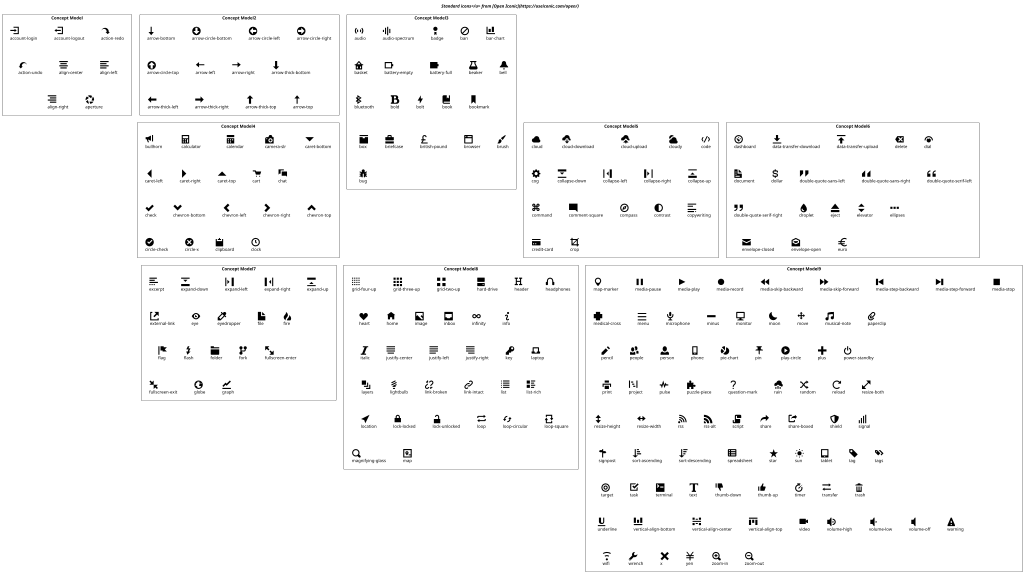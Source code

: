 @startuml
title
  <i>Standard icons</u> from [Open Iconic](https://useiconic.com/open/)
end title

scale max 1024 width

' Removing color and border from cards
skinparam cardBorderColor none
skinparam cardBackgroundColor none
skinparam cardShadowing false

rectangle "Concept Model" {
card "<size:42><&account-login></size>\naccount-login"
card "<size:42><&account-logout></size>\naccount-logout"
card "<size:42><&action-redo></size>\naction-redo"
card "<size:42><&action-undo></size>\naction-undo"
card "<size:42><&align-center></size>\nalign-center"
card "<size:42><&align-left></size>\nalign-left"
card "<size:42><&align-right></size>\nalign-right"

card "<size:42><&aperture></size>\naperture"
}

rectangle "Concept Model2" {
card "<size:42><&arrow-bottom></size>\narrow-bottom"
card "<size:42><&arrow-circle-bottom></size>\narrow-circle-bottom"
card "<size:42><&arrow-circle-left></size>\narrow-circle-left"
card "<size:42><&arrow-circle-right></size>\narrow-circle-right"
card "<size:42><&arrow-circle-top></size>\narrow-circle-top"
card "<size:42><&arrow-left></size>\narrow-left"
card "<size:42><&arrow-right></size>\narrow-right"
card "<size:42><&arrow-thick-bottom></size>\narrow-thick-bottom"
card "<size:42><&arrow-thick-left></size>\narrow-thick-left"
card "<size:42><&arrow-thick-right></size>\narrow-thick-right"
card "<size:42><&arrow-thick-top></size>\narrow-thick-top"
card "<size:42><&arrow-top></size>\narrow-top"
}

rectangle "Concept Model3" {
card "<size:42><&audio></size>\naudio"
card "<size:42><&audio-spectrum></size>\naudio-spectrum"
card "<size:42><&badge></size>\nbadge"
card "<size:42><&ban></size>\nban"
card "<size:42><&bar-chart></size>\nbar-chart"
card "<size:42><&basket></size>\nbasket"
card "<size:42><&battery-empty></size>\nbattery-empty"
card "<size:42><&battery-full></size>\nbattery-full"
card "<size:42><&beaker></size>\nbeaker"
card "<size:42><&bell></size>\nbell"
card "<size:42><&bluetooth></size>\nbluetooth"
card "<size:42><&bold></size>\nbold"
card "<size:42><&bolt></size>\nbolt"
card "<size:42><&book></size>\nbook"
card "<size:42><&bookmark></size>\nbookmark"
card "<size:42><&box></size>\nbox"
card "<size:42><&briefcase></size>\nbriefcase"
card "<size:42><&british-pound></size>\nbritish-pound"
card "<size:42><&browser></size>\nbrowser"
card "<size:42><&brush></size>\nbrush"
card "<size:42><&bug></size>\nbug"
}

rectangle "Concept Model4" {
card "<size:42><&bullhorn></size>\nbullhorn"
card "<size:42><&calculator></size>\ncalculator"
card "<size:42><&calendar></size>\ncalendar"
card "<size:42><&camera-slr></size>\ncamera-slr"
card "<size:42><&caret-bottom></size>\ncaret-bottom"
card "<size:42><&caret-left></size>\ncaret-left"
card "<size:42><&caret-right></size>\ncaret-right"
card "<size:42><&caret-top></size>\ncaret-top"
card "<size:42><&cart></size>\ncart"
card "<size:42><&chat></size>\nchat"
card "<size:42><&check></size>\ncheck"
card "<size:42><&chevron-bottom></size>\nchevron-bottom"
card "<size:42><&chevron-left></size>\nchevron-left"
card "<size:42><&chevron-right></size>\nchevron-right"
card "<size:42><&chevron-top></size>\nchevron-top"
card "<size:42><&circle-check></size>\ncircle-check"
card "<size:42><&circle-x></size>\ncircle-x"
card "<size:42><&clipboard></size>\nclipboard"
card "<size:42><&clock></size>\nclock"
}

rectangle "Concept Model5" {
card "<size:42><&cloud></size>\ncloud"
card "<size:42><&cloud-download></size>\ncloud-download"
card "<size:42><&cloud-upload></size>\ncloud-upload"
card "<size:42><&cloudy></size>\ncloudy"
card "<size:42><&code></size>\ncode"
card "<size:42><&cog></size>\ncog"
card "<size:42><&collapse-down></size>\ncollapse-down"
card "<size:42><&collapse-left></size>\ncollapse-left"
card "<size:42><&collapse-right></size>\ncollapse-right"
card "<size:42><&collapse-up></size>\ncollapse-up"
card "<size:42><&command></size>\ncommand"
card "<size:42><&comment-square></size>\ncomment-square"
card "<size:42><&compass></size>\ncompass"
card "<size:42><&contrast></size>\ncontrast"
card "<size:42><&copywriting></size>\ncopywriting"
card "<size:42><&credit-card></size>\ncredit-card"
card "<size:42><&crop></size>\ncrop"
}

rectangle "Concept Model6" {
card "<size:42><&dashboard></size>\ndashboard"
card "<size:42><&data-transfer-download></size>\ndata-transfer-download"
card "<size:42><&data-transfer-upload></size>\ndata-transfer-upload"
card "<size:42><&delete></size>\ndelete"
card "<size:42><&dial></size>\ndial"
card "<size:42><&document></size>\ndocument"
card "<size:42><&dollar></size>\ndollar"
card "<size:42><&double-quote-sans-left></size>\ndouble-quote-sans-left"
card "<size:42><&double-quote-sans-right></size>\ndouble-quote-sans-right"
card "<size:42><&double-quote-serif-left></size>\ndouble-quote-serif-left"
card "<size:42><&double-quote-serif-right></size>\ndouble-quote-serif-right"
card "<size:42><&droplet></size>\ndroplet"
card "<size:42><&eject></size>\neject"
card "<size:42><&elevator></size>\nelevator"
card "<size:42><&ellipses></size>\nellipses"
card "<size:42><&envelope-closed></size>\nenvelope-closed"
card "<size:42><&envelope-open></size>\nenvelope-open"
card "<size:42><&euro></size>\neuro"
}

rectangle "Concept Model7" {
card "<size:42><&excerpt></size>\nexcerpt"
card "<size:42><&expand-down></size>\nexpand-down"
card "<size:42><&expand-left></size>\nexpand-left"
card "<size:42><&expand-right></size>\nexpand-right"
card "<size:42><&expand-up></size>\nexpand-up"
card "<size:42><&external-link></size>\nexternal-link"
card "<size:42><&eye></size>\neye"
card "<size:42><&eyedropper></size>\neyedropper"
card "<size:42><&file></size>\nfile"
card "<size:42><&fire></size>\nfire"
card "<size:42><&flag></size>\nflag"
card "<size:42><&flash></size>\nflash"
card "<size:42><&folder></size>\nfolder"
card "<size:42><&fork></size>\nfork"
card "<size:42><&fullscreen-enter></size>\nfullscreen-enter"
card "<size:42><&fullscreen-exit></size>\nfullscreen-exit"
card "<size:42><&globe></size>\nglobe"
card "<size:42><&graph></size>\ngraph"
}

rectangle "Concept Model8" {

card "<size:42><&grid-four-up></size>\ngrid-four-up"
card "<size:42><&grid-three-up></size>\ngrid-three-up"
card "<size:42><&grid-two-up></size>\ngrid-two-up"
card "<size:42><&hard-drive></size>\nhard-drive"
card "<size:42><&header></size>\nheader"
card "<size:42><&headphones></size>\nheadphones"
card "<size:42><&heart></size>\nheart"
card "<size:42><&home></size>\nhome"
card "<size:42><&image></size>\nimage"
card "<size:42><&inbox></size>\ninbox"
card "<size:42><&infinity></size>\ninfinity"
card "<size:42><&info></size>\ninfo"
card "<size:42><&italic></size>\nitalic"
card "<size:42><&justify-center></size>\njustify-center"
card "<size:42><&justify-left></size>\njustify-left"
card "<size:42><&justify-right></size>\njustify-right"
card "<size:42><&key></size>\nkey"
card "<size:42><&laptop></size>\nlaptop"
card "<size:42><&layers></size>\nlayers"
card "<size:42><&lightbulb></size>\nlightbulb"
card "<size:42><&link-broken></size>\nlink-broken"
card "<size:42><&link-intact></size>\nlink-intact"
card "<size:42><&list></size>\nlist"
card "<size:42><&list-rich></size>\nlist-rich"
card "<size:42><&location></size>\nlocation"
card "<size:42><&lock-locked></size>\nlock-locked"
card "<size:42><&lock-unlocked></size>\nlock-unlocked"
card "<size:42><&loop></size>\nloop"
card "<size:42><&loop-circular></size>\nloop-circular"
card "<size:42><&loop-square></size>\nloop-square"
card "<size:42><&magnifying-glass></size>\nmagnifying-glass"
card "<size:42><&map></size>\nmap"
}

rectangle "Concept Model9" {

card "<size:42><&map-marker></size>\nmap-marker"
card "<size:42><&media-pause></size>\nmedia-pause"
card "<size:42><&media-play></size>\nmedia-play"
card "<size:42><&media-record></size>\nmedia-record"
card "<size:42><&media-skip-backward></size>\nmedia-skip-backward"
card "<size:42><&media-skip-forward></size>\nmedia-skip-forward"
card "<size:42><&media-step-backward></size>\nmedia-step-backward"
card "<size:42><&media-step-forward></size>\nmedia-step-forward"
card "<size:42><&media-stop></size>\nmedia-stop"
card "<size:42><&medical-cross></size>\nmedical-cross"
card "<size:42><&menu></size>\nmenu"
card "<size:42><&microphone></size>\nmicrophone"
card "<size:42><&minus></size>\nminus"
card "<size:42><&monitor></size>\nmonitor"
card "<size:42><&moon></size>\nmoon"
card "<size:42><&move></size>\nmove"
card "<size:42><&musical-note></size>\nmusical-note"
card "<size:42><&paperclip></size>\npaperclip"
card "<size:42><&pencil></size>\npencil"
card "<size:42><&people></size>\npeople"
card "<size:42><&person></size>\nperson"
card "<size:42><&phone></size>\nphone"
card "<size:42><&pie-chart></size>\npie-chart"
card "<size:42><&pin></size>\npin"
card "<size:42><&play-circle></size>\nplay-circle"
card "<size:42><&plus></size>\nplus"
card "<size:42><&power-standby></size>\npower-standby"
card "<size:42><&print></size>\nprint"
card "<size:42><&project></size>\nproject"
card "<size:42><&pulse></size>\npulse"
card "<size:42><&puzzle-piece></size>\npuzzle-piece"
card "<size:42><&question-mark></size>\nquestion-mark"
card "<size:42><&rain></size>\nrain"
card "<size:42><&random></size>\nrandom"
card "<size:42><&reload></size>\nreload"
card "<size:42><&resize-both></size>\nresize-both"
card "<size:42><&resize-height></size>\nresize-height"
card "<size:42><&resize-width></size>\nresize-width"
card "<size:42><&rss></size>\nrss"
card "<size:42><&rss-alt></size>\nrss-alt"
card "<size:42><&script></size>\nscript"
card "<size:42><&share></size>\nshare"
card "<size:42><&share-boxed></size>\nshare-boxed"
card "<size:42><&shield></size>\nshield"
card "<size:42><&signal></size>\nsignal"
card "<size:42><&signpost></size>\nsignpost"
card "<size:42><&sort-ascending></size>\nsort-ascending"
card "<size:42><&sort-descending></size>\nsort-descending"
card "<size:42><&spreadsheet></size>\nspreadsheet"
card "<size:42><&star></size>\nstar"
card "<size:42><&sun></size>\nsun"
card "<size:42><&tablet></size>\ntablet"
card "<size:42><&tag></size>\ntag"
card "<size:42><&tags></size>\ntags"
card "<size:42><&target></size>\ntarget"
card "<size:42><&task></size>\ntask"
card "<size:42><&terminal></size>\nterminal"
card "<size:42><&text></size>\ntext"
card "<size:42><&thumb-down></size>\nthumb-down"
card "<size:42><&thumb-up></size>\nthumb-up"
card "<size:42><&timer></size>\ntimer"
card "<size:42><&transfer></size>\ntransfer"
card "<size:42><&trash></size>\ntrash"
card "<size:42><&underline></size>\nunderline"
card "<size:42><&vertical-align-bottom></size>\nvertical-align-bottom"
card "<size:42><&vertical-align-center></size>\nvertical-align-center"
card "<size:42><&vertical-align-top></size>\nvertical-align-top"
card "<size:42><&video></size>\nvideo"
card "<size:42><&volume-high></size>\nvolume-high"
card "<size:42><&volume-low></size>\nvolume-low"
card "<size:42><&volume-off></size>\nvolume-off"
card "<size:42><&warning></size>\nwarning"
card "<size:42><&wifi></size>\nwifi"
card "<size:42><&wrench></size>\nwrench"
card "<size:42><&x></size>\nx"
card "<size:42><&yen></size>\nyen"
card "<size:42><&zoom-in></size>\nzoom-in"
card "<size:42><&zoom-out></size>\nzoom-out"
}
@enduml
